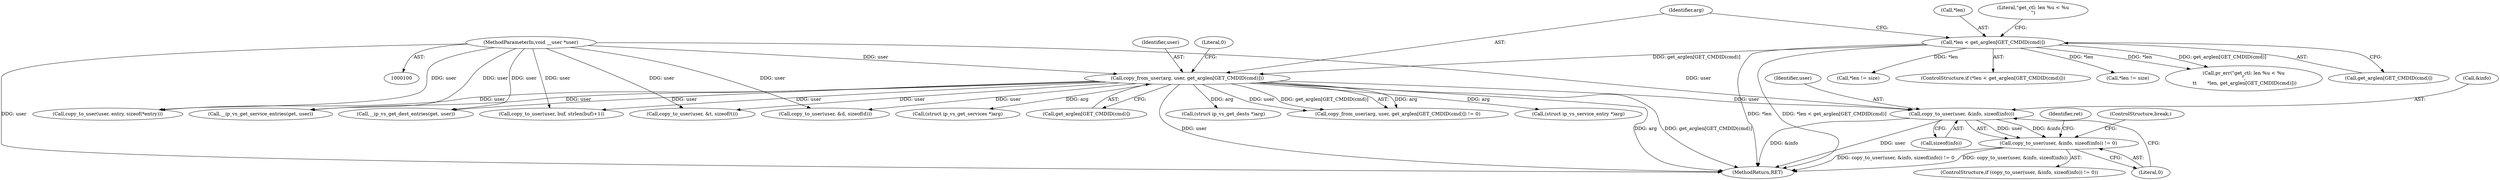 digraph "0_linux_04bcef2a83f40c6db24222b27a52892cba39dffb@pointer" {
"1000214" [label="(Call,copy_to_user(user, &info, sizeof(info)))"];
"1000140" [label="(Call,copy_from_user(arg, user, get_arglen[GET_CMDID(cmd)]))"];
"1000103" [label="(MethodParameterIn,void __user *user)"];
"1000119" [label="(Call,*len < get_arglen[GET_CMDID(cmd)])"];
"1000213" [label="(Call,copy_to_user(user, &info, sizeof(info)) != 0)"];
"1000119" [label="(Call,*len < get_arglen[GET_CMDID(cmd)])"];
"1000103" [label="(MethodParameterIn,void __user *user)"];
"1000128" [label="(Literal,\"get_ctl: len %u < %u\n\")"];
"1000225" [label="(ControlStructure,break;)"];
"1000215" [label="(Identifier,user)"];
"1000475" [label="(Call,copy_to_user(user, &d, sizeof(d)))"];
"1000265" [label="(Call,__ip_vs_get_service_entries(get, user))"];
"1000142" [label="(Identifier,user)"];
"1000127" [label="(Call,pr_err(\"get_ctl: len %u < %u\n\",\n \t\t       *len, get_arglen[GET_CMDID(cmd)]))"];
"1000213" [label="(Call,copy_to_user(user, &info, sizeof(info)) != 0)"];
"1000122" [label="(Call,get_arglen[GET_CMDID(cmd)])"];
"1000498" [label="(MethodReturn,RET)"];
"1000376" [label="(Call,__ip_vs_get_dest_entries(get, user))"];
"1000232" [label="(Call,(struct ip_vs_get_services *)arg)"];
"1000214" [label="(Call,copy_to_user(user, &info, sizeof(info)))"];
"1000216" [label="(Call,&info)"];
"1000140" [label="(Call,copy_from_user(arg, user, get_arglen[GET_CMDID(cmd)]))"];
"1000143" [label="(Call,get_arglen[GET_CMDID(cmd)])"];
"1000318" [label="(Call,copy_to_user(user, entry, sizeof(*entry)))"];
"1000172" [label="(Call,copy_to_user(user, buf, strlen(buf)+1))"];
"1000359" [label="(Call,*len != size)"];
"1000141" [label="(Identifier,arg)"];
"1000222" [label="(Identifier,ret)"];
"1000220" [label="(Literal,0)"];
"1000343" [label="(Call,(struct ip_vs_get_dests *)arg)"];
"1000218" [label="(Call,sizeof(info))"];
"1000147" [label="(Literal,0)"];
"1000212" [label="(ControlStructure,if (copy_to_user(user, &info, sizeof(info)) != 0))"];
"1000139" [label="(Call,copy_from_user(arg, user, get_arglen[GET_CMDID(cmd)]) != 0)"];
"1000120" [label="(Call,*len)"];
"1000276" [label="(Call,(struct ip_vs_service_entry *)arg)"];
"1000118" [label="(ControlStructure,if (*len < get_arglen[GET_CMDID(cmd)]))"];
"1000388" [label="(Call,copy_to_user(user, &t, sizeof(t)))"];
"1000248" [label="(Call,*len != size)"];
"1000214" -> "1000213"  [label="AST: "];
"1000214" -> "1000218"  [label="CFG: "];
"1000215" -> "1000214"  [label="AST: "];
"1000216" -> "1000214"  [label="AST: "];
"1000218" -> "1000214"  [label="AST: "];
"1000220" -> "1000214"  [label="CFG: "];
"1000214" -> "1000498"  [label="DDG: &info"];
"1000214" -> "1000498"  [label="DDG: user"];
"1000214" -> "1000213"  [label="DDG: user"];
"1000214" -> "1000213"  [label="DDG: &info"];
"1000140" -> "1000214"  [label="DDG: user"];
"1000103" -> "1000214"  [label="DDG: user"];
"1000140" -> "1000139"  [label="AST: "];
"1000140" -> "1000143"  [label="CFG: "];
"1000141" -> "1000140"  [label="AST: "];
"1000142" -> "1000140"  [label="AST: "];
"1000143" -> "1000140"  [label="AST: "];
"1000147" -> "1000140"  [label="CFG: "];
"1000140" -> "1000498"  [label="DDG: user"];
"1000140" -> "1000498"  [label="DDG: arg"];
"1000140" -> "1000498"  [label="DDG: get_arglen[GET_CMDID(cmd)]"];
"1000140" -> "1000139"  [label="DDG: arg"];
"1000140" -> "1000139"  [label="DDG: user"];
"1000140" -> "1000139"  [label="DDG: get_arglen[GET_CMDID(cmd)]"];
"1000103" -> "1000140"  [label="DDG: user"];
"1000119" -> "1000140"  [label="DDG: get_arglen[GET_CMDID(cmd)]"];
"1000140" -> "1000172"  [label="DDG: user"];
"1000140" -> "1000232"  [label="DDG: arg"];
"1000140" -> "1000265"  [label="DDG: user"];
"1000140" -> "1000276"  [label="DDG: arg"];
"1000140" -> "1000318"  [label="DDG: user"];
"1000140" -> "1000343"  [label="DDG: arg"];
"1000140" -> "1000376"  [label="DDG: user"];
"1000140" -> "1000388"  [label="DDG: user"];
"1000140" -> "1000475"  [label="DDG: user"];
"1000103" -> "1000100"  [label="AST: "];
"1000103" -> "1000498"  [label="DDG: user"];
"1000103" -> "1000172"  [label="DDG: user"];
"1000103" -> "1000265"  [label="DDG: user"];
"1000103" -> "1000318"  [label="DDG: user"];
"1000103" -> "1000376"  [label="DDG: user"];
"1000103" -> "1000388"  [label="DDG: user"];
"1000103" -> "1000475"  [label="DDG: user"];
"1000119" -> "1000118"  [label="AST: "];
"1000119" -> "1000122"  [label="CFG: "];
"1000120" -> "1000119"  [label="AST: "];
"1000122" -> "1000119"  [label="AST: "];
"1000128" -> "1000119"  [label="CFG: "];
"1000141" -> "1000119"  [label="CFG: "];
"1000119" -> "1000498"  [label="DDG: *len"];
"1000119" -> "1000498"  [label="DDG: *len < get_arglen[GET_CMDID(cmd)]"];
"1000119" -> "1000127"  [label="DDG: *len"];
"1000119" -> "1000127"  [label="DDG: get_arglen[GET_CMDID(cmd)]"];
"1000119" -> "1000248"  [label="DDG: *len"];
"1000119" -> "1000359"  [label="DDG: *len"];
"1000213" -> "1000212"  [label="AST: "];
"1000213" -> "1000220"  [label="CFG: "];
"1000220" -> "1000213"  [label="AST: "];
"1000222" -> "1000213"  [label="CFG: "];
"1000225" -> "1000213"  [label="CFG: "];
"1000213" -> "1000498"  [label="DDG: copy_to_user(user, &info, sizeof(info))"];
"1000213" -> "1000498"  [label="DDG: copy_to_user(user, &info, sizeof(info)) != 0"];
}
